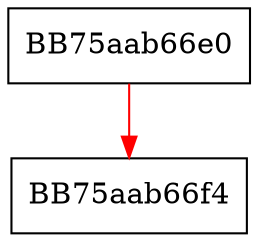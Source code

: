 digraph latent_info_end {
  node [shape="box"];
  graph [splines=ortho];
  BB75aab66e0 -> BB75aab66f4 [color="red"];
}